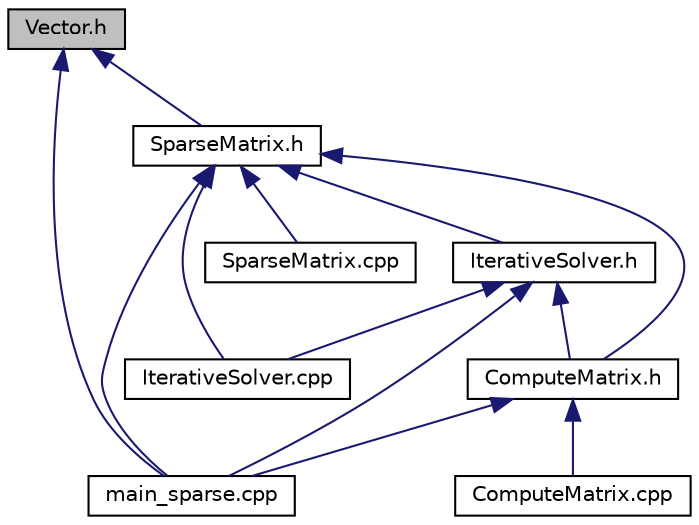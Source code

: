 digraph "Vector.h"
{
  edge [fontname="Helvetica",fontsize="10",labelfontname="Helvetica",labelfontsize="10"];
  node [fontname="Helvetica",fontsize="10",shape=record];
  Node1 [label="Vector.h",height=0.2,width=0.4,color="black", fillcolor="grey75", style="filled", fontcolor="black"];
  Node1 -> Node2 [dir="back",color="midnightblue",fontsize="10",style="solid",fontname="Helvetica"];
  Node2 [label="SparseMatrix.h",height=0.2,width=0.4,color="black", fillcolor="white", style="filled",URL="$_sparse_matrix_8h.html"];
  Node2 -> Node3 [dir="back",color="midnightblue",fontsize="10",style="solid",fontname="Helvetica"];
  Node3 [label="ComputeMatrix.h",height=0.2,width=0.4,color="black", fillcolor="white", style="filled",URL="$_compute_matrix_8h.html"];
  Node3 -> Node4 [dir="back",color="midnightblue",fontsize="10",style="solid",fontname="Helvetica"];
  Node4 [label="ComputeMatrix.cpp",height=0.2,width=0.4,color="black", fillcolor="white", style="filled",URL="$_compute_matrix_8cpp.html"];
  Node3 -> Node5 [dir="back",color="midnightblue",fontsize="10",style="solid",fontname="Helvetica"];
  Node5 [label="main_sparse.cpp",height=0.2,width=0.4,color="black", fillcolor="white", style="filled",URL="$main__sparse_8cpp.html"];
  Node2 -> Node6 [dir="back",color="midnightblue",fontsize="10",style="solid",fontname="Helvetica"];
  Node6 [label="IterativeSolver.h",height=0.2,width=0.4,color="black", fillcolor="white", style="filled",URL="$_iterative_solver_8h.html"];
  Node6 -> Node3 [dir="back",color="midnightblue",fontsize="10",style="solid",fontname="Helvetica"];
  Node6 -> Node7 [dir="back",color="midnightblue",fontsize="10",style="solid",fontname="Helvetica"];
  Node7 [label="IterativeSolver.cpp",height=0.2,width=0.4,color="black", fillcolor="white", style="filled",URL="$_iterative_solver_8cpp.html"];
  Node6 -> Node5 [dir="back",color="midnightblue",fontsize="10",style="solid",fontname="Helvetica"];
  Node2 -> Node7 [dir="back",color="midnightblue",fontsize="10",style="solid",fontname="Helvetica"];
  Node2 -> Node5 [dir="back",color="midnightblue",fontsize="10",style="solid",fontname="Helvetica"];
  Node2 -> Node8 [dir="back",color="midnightblue",fontsize="10",style="solid",fontname="Helvetica"];
  Node8 [label="SparseMatrix.cpp",height=0.2,width=0.4,color="black", fillcolor="white", style="filled",URL="$_sparse_matrix_8cpp.html"];
  Node1 -> Node5 [dir="back",color="midnightblue",fontsize="10",style="solid",fontname="Helvetica"];
}
